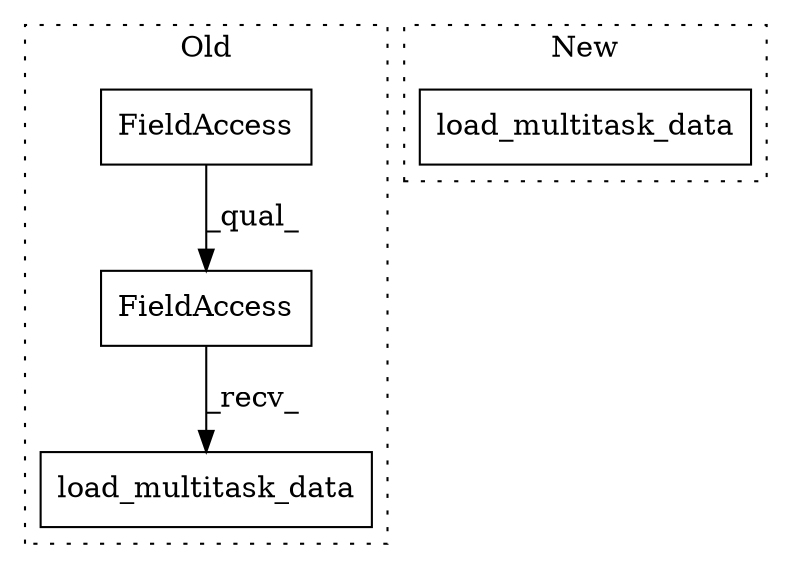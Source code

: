 digraph G {
subgraph cluster0 {
1 [label="load_multitask_data" a="32" s="6881" l="21" shape="box"];
3 [label="FieldAccess" a="22" s="6861" l="19" shape="box"];
4 [label="FieldAccess" a="22" s="6861" l="13" shape="box"];
label = "Old";
style="dotted";
}
subgraph cluster1 {
2 [label="load_multitask_data" a="32" s="8200" l="21" shape="box"];
label = "New";
style="dotted";
}
3 -> 1 [label="_recv_"];
4 -> 3 [label="_qual_"];
}